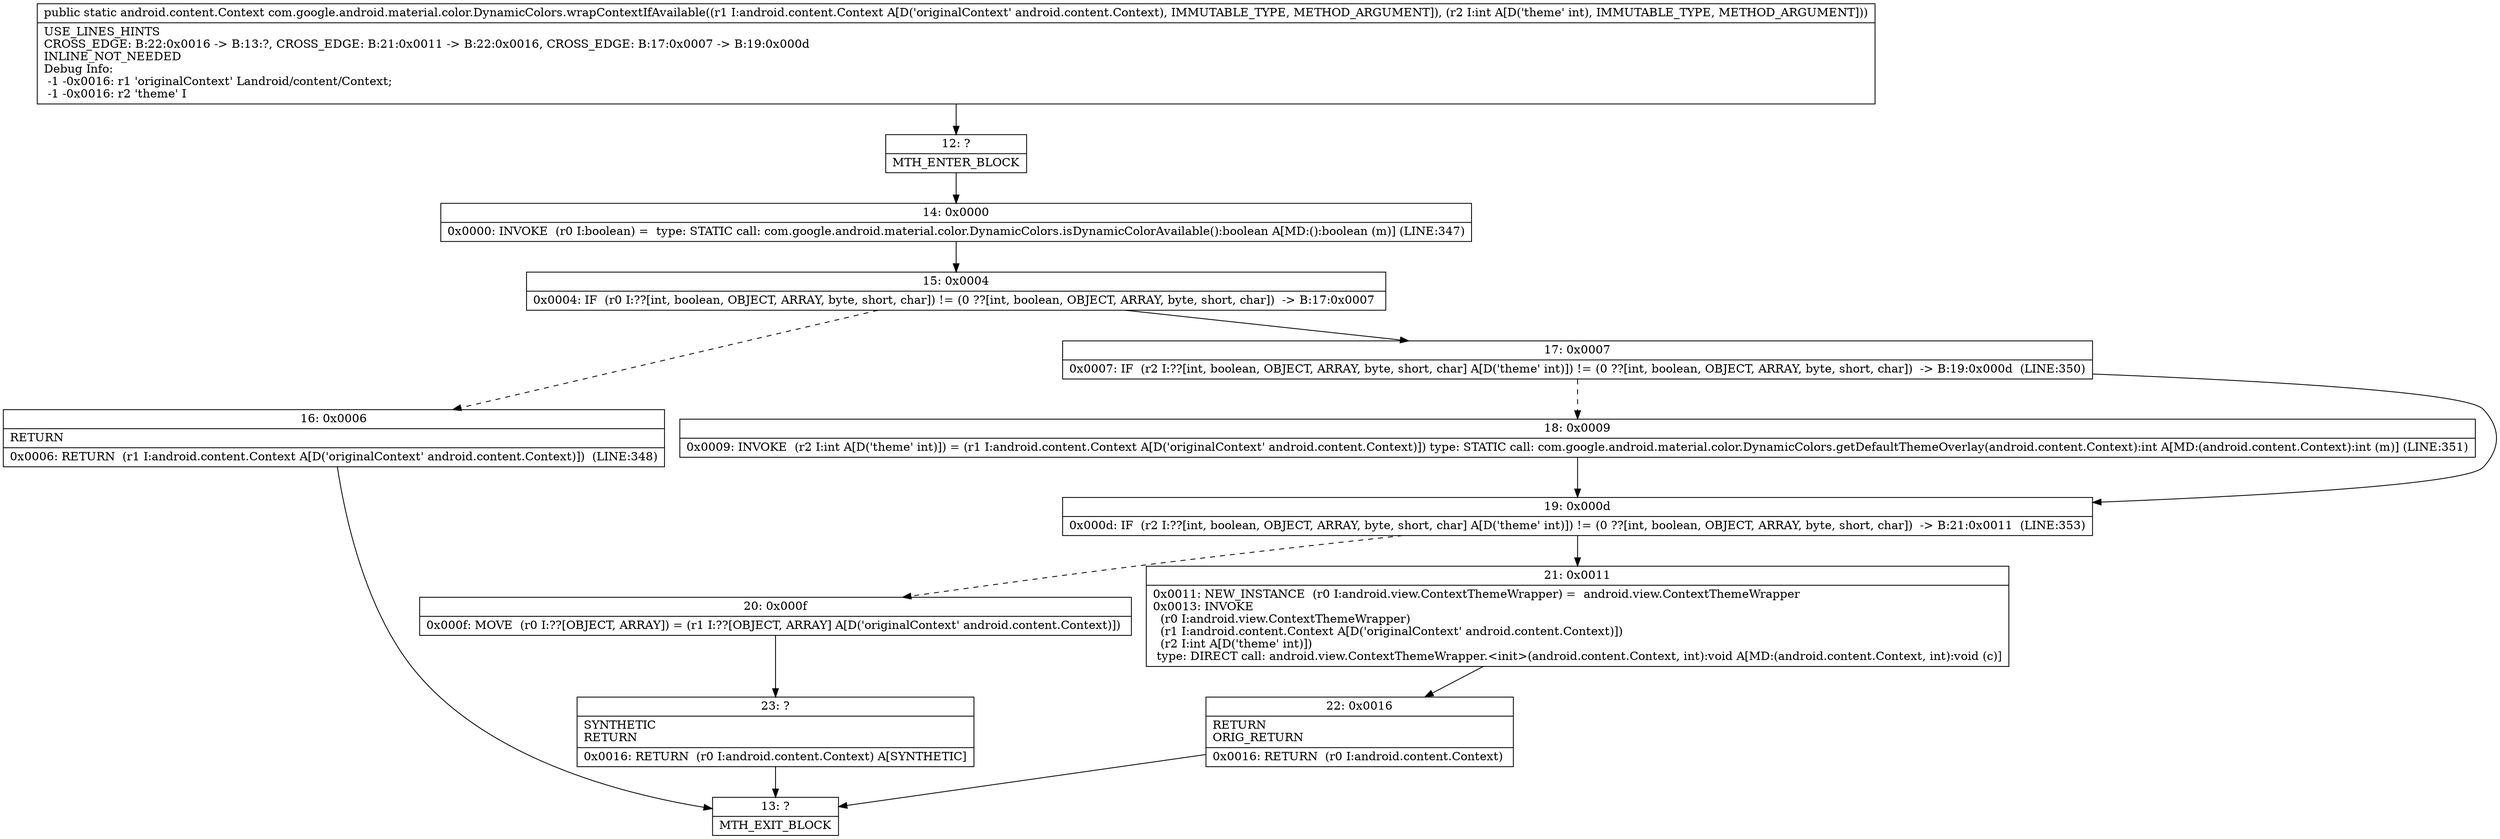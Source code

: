 digraph "CFG forcom.google.android.material.color.DynamicColors.wrapContextIfAvailable(Landroid\/content\/Context;I)Landroid\/content\/Context;" {
Node_12 [shape=record,label="{12\:\ ?|MTH_ENTER_BLOCK\l}"];
Node_14 [shape=record,label="{14\:\ 0x0000|0x0000: INVOKE  (r0 I:boolean) =  type: STATIC call: com.google.android.material.color.DynamicColors.isDynamicColorAvailable():boolean A[MD:():boolean (m)] (LINE:347)\l}"];
Node_15 [shape=record,label="{15\:\ 0x0004|0x0004: IF  (r0 I:??[int, boolean, OBJECT, ARRAY, byte, short, char]) != (0 ??[int, boolean, OBJECT, ARRAY, byte, short, char])  \-\> B:17:0x0007 \l}"];
Node_16 [shape=record,label="{16\:\ 0x0006|RETURN\l|0x0006: RETURN  (r1 I:android.content.Context A[D('originalContext' android.content.Context)])  (LINE:348)\l}"];
Node_13 [shape=record,label="{13\:\ ?|MTH_EXIT_BLOCK\l}"];
Node_17 [shape=record,label="{17\:\ 0x0007|0x0007: IF  (r2 I:??[int, boolean, OBJECT, ARRAY, byte, short, char] A[D('theme' int)]) != (0 ??[int, boolean, OBJECT, ARRAY, byte, short, char])  \-\> B:19:0x000d  (LINE:350)\l}"];
Node_18 [shape=record,label="{18\:\ 0x0009|0x0009: INVOKE  (r2 I:int A[D('theme' int)]) = (r1 I:android.content.Context A[D('originalContext' android.content.Context)]) type: STATIC call: com.google.android.material.color.DynamicColors.getDefaultThemeOverlay(android.content.Context):int A[MD:(android.content.Context):int (m)] (LINE:351)\l}"];
Node_19 [shape=record,label="{19\:\ 0x000d|0x000d: IF  (r2 I:??[int, boolean, OBJECT, ARRAY, byte, short, char] A[D('theme' int)]) != (0 ??[int, boolean, OBJECT, ARRAY, byte, short, char])  \-\> B:21:0x0011  (LINE:353)\l}"];
Node_20 [shape=record,label="{20\:\ 0x000f|0x000f: MOVE  (r0 I:??[OBJECT, ARRAY]) = (r1 I:??[OBJECT, ARRAY] A[D('originalContext' android.content.Context)]) \l}"];
Node_23 [shape=record,label="{23\:\ ?|SYNTHETIC\lRETURN\l|0x0016: RETURN  (r0 I:android.content.Context) A[SYNTHETIC]\l}"];
Node_21 [shape=record,label="{21\:\ 0x0011|0x0011: NEW_INSTANCE  (r0 I:android.view.ContextThemeWrapper) =  android.view.ContextThemeWrapper \l0x0013: INVOKE  \l  (r0 I:android.view.ContextThemeWrapper)\l  (r1 I:android.content.Context A[D('originalContext' android.content.Context)])\l  (r2 I:int A[D('theme' int)])\l type: DIRECT call: android.view.ContextThemeWrapper.\<init\>(android.content.Context, int):void A[MD:(android.content.Context, int):void (c)]\l}"];
Node_22 [shape=record,label="{22\:\ 0x0016|RETURN\lORIG_RETURN\l|0x0016: RETURN  (r0 I:android.content.Context) \l}"];
MethodNode[shape=record,label="{public static android.content.Context com.google.android.material.color.DynamicColors.wrapContextIfAvailable((r1 I:android.content.Context A[D('originalContext' android.content.Context), IMMUTABLE_TYPE, METHOD_ARGUMENT]), (r2 I:int A[D('theme' int), IMMUTABLE_TYPE, METHOD_ARGUMENT]))  | USE_LINES_HINTS\lCROSS_EDGE: B:22:0x0016 \-\> B:13:?, CROSS_EDGE: B:21:0x0011 \-\> B:22:0x0016, CROSS_EDGE: B:17:0x0007 \-\> B:19:0x000d\lINLINE_NOT_NEEDED\lDebug Info:\l  \-1 \-0x0016: r1 'originalContext' Landroid\/content\/Context;\l  \-1 \-0x0016: r2 'theme' I\l}"];
MethodNode -> Node_12;Node_12 -> Node_14;
Node_14 -> Node_15;
Node_15 -> Node_16[style=dashed];
Node_15 -> Node_17;
Node_16 -> Node_13;
Node_17 -> Node_18[style=dashed];
Node_17 -> Node_19;
Node_18 -> Node_19;
Node_19 -> Node_20[style=dashed];
Node_19 -> Node_21;
Node_20 -> Node_23;
Node_23 -> Node_13;
Node_21 -> Node_22;
Node_22 -> Node_13;
}

